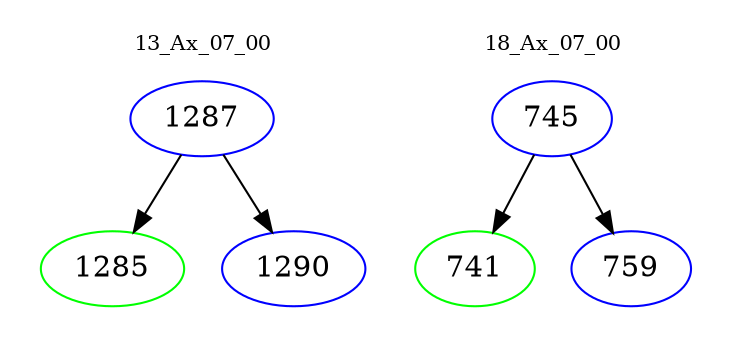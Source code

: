 digraph{
subgraph cluster_0 {
color = white
label = "13_Ax_07_00";
fontsize=10;
T0_1287 [label="1287", color="blue"]
T0_1287 -> T0_1285 [color="black"]
T0_1285 [label="1285", color="green"]
T0_1287 -> T0_1290 [color="black"]
T0_1290 [label="1290", color="blue"]
}
subgraph cluster_1 {
color = white
label = "18_Ax_07_00";
fontsize=10;
T1_745 [label="745", color="blue"]
T1_745 -> T1_741 [color="black"]
T1_741 [label="741", color="green"]
T1_745 -> T1_759 [color="black"]
T1_759 [label="759", color="blue"]
}
}
